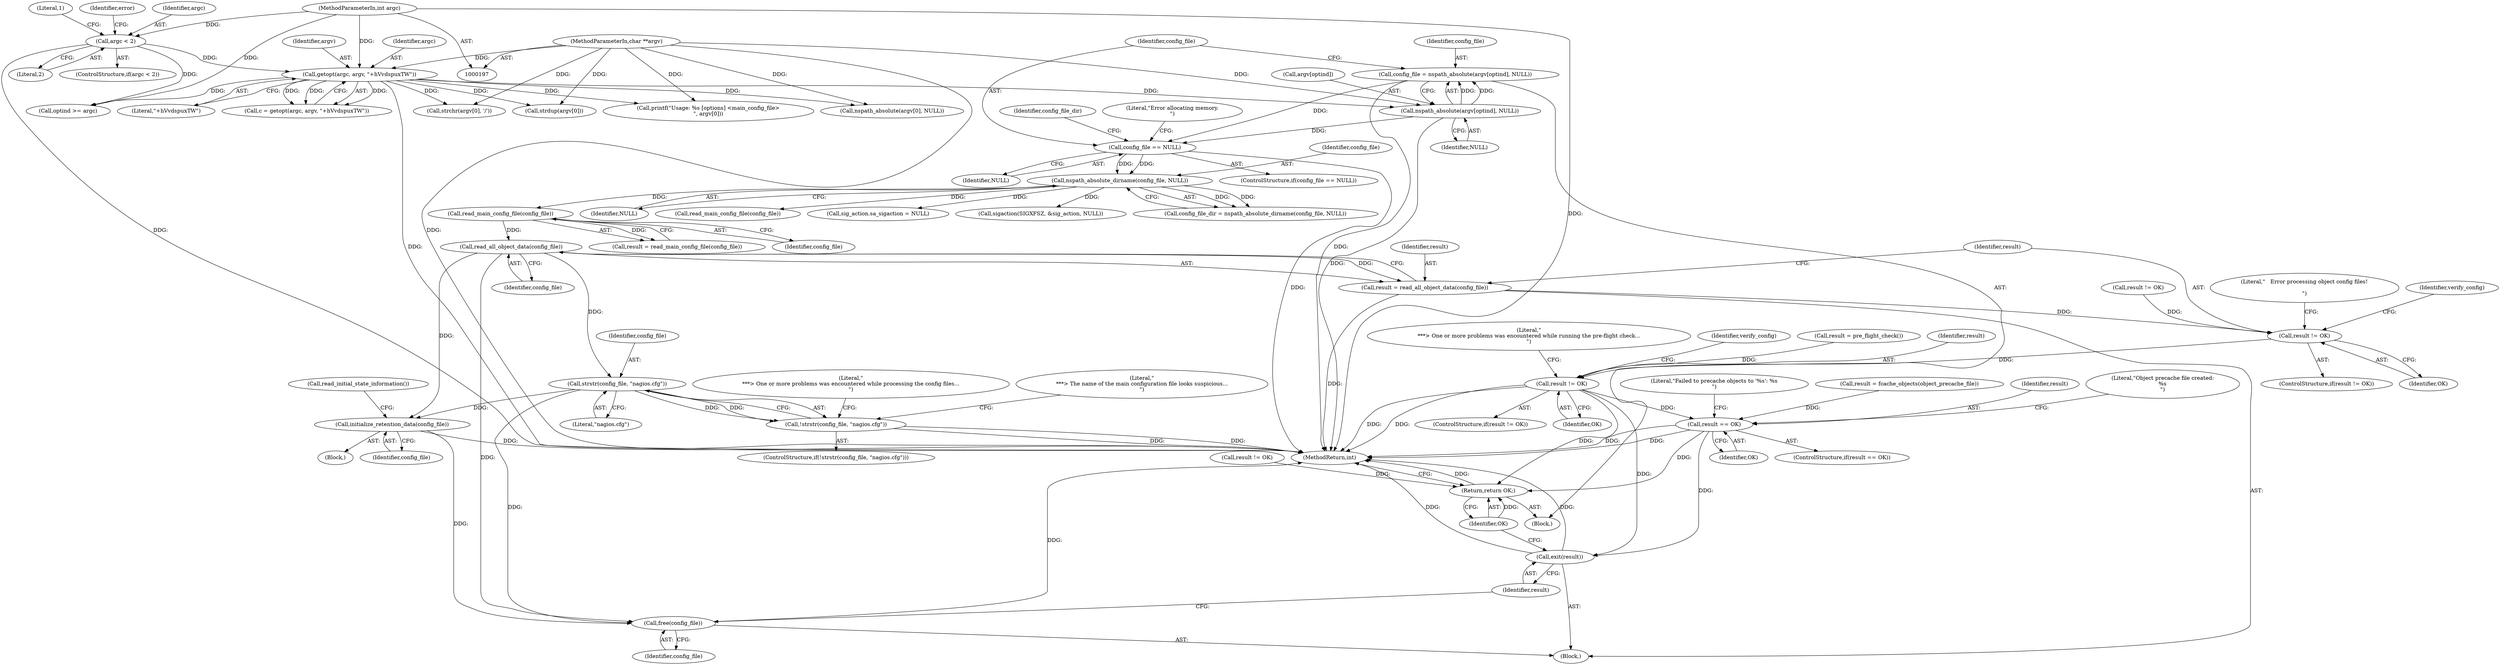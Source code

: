 digraph "0_nagioscore_1b197346d490df2e2d3b1dcce5ac6134ad0c8752@API" {
"1000544" [label="(Call,read_all_object_data(config_file))"];
"1000502" [label="(Call,read_main_config_file(config_file))"];
"1000457" [label="(Call,nspath_absolute_dirname(config_file, NULL))"];
"1000447" [label="(Call,config_file == NULL)"];
"1000439" [label="(Call,config_file = nspath_absolute(argv[optind], NULL))"];
"1000441" [label="(Call,nspath_absolute(argv[optind], NULL))"];
"1000257" [label="(Call,getopt(argc, argv, \"+hVvdspuxTW\"))"];
"1000246" [label="(Call,argc < 2)"];
"1000198" [label="(MethodParameterIn,int argc)"];
"1000199" [label="(MethodParameterIn,char **argv)"];
"1000542" [label="(Call,result = read_all_object_data(config_file))"];
"1000547" [label="(Call,result != OK)"];
"1000599" [label="(Call,result != OK)"];
"1000653" [label="(Call,result == OK)"];
"1000675" [label="(Call,exit(result))"];
"1001237" [label="(Return,return OK;)"];
"1000555" [label="(Call,strstr(config_file, \"nagios.cfg\"))"];
"1000554" [label="(Call,!strstr(config_file, \"nagios.cfg\"))"];
"1000634" [label="(Call,initialize_retention_data(config_file))"];
"1000673" [label="(Call,free(config_file))"];
"1000654" [label="(Identifier,result)"];
"1000604" [label="(Literal,\"\n***> One or more problems was encountered while running the pre-flight check...\n\")"];
"1000248" [label="(Literal,2)"];
"1000500" [label="(Call,result = read_main_config_file(config_file))"];
"1000571" [label="(Literal,\"\n***> One or more problems was encountered while processing the config files...\n\")"];
"1000246" [label="(Call,argc < 2)"];
"1000383" [label="(Call,optind >= argc)"];
"1000441" [label="(Call,nspath_absolute(argv[optind], NULL))"];
"1000545" [label="(Identifier,config_file)"];
"1000653" [label="(Call,result == OK)"];
"1000555" [label="(Call,strstr(config_file, \"nagios.cfg\"))"];
"1000598" [label="(ControlStructure,if(result != OK))"];
"1000442" [label="(Call,argv[optind])"];
"1000398" [label="(Call,printf(\"Usage: %s [options] <main_config_file>\n\", argv[0]))"];
"1000460" [label="(Call,sig_action.sa_sigaction = NULL)"];
"1000260" [label="(Literal,\"+hVvdspuxTW\")"];
"1000556" [label="(Identifier,config_file)"];
"1000456" [label="(Identifier,config_file_dir)"];
"1000552" [label="(Literal,\"   Error processing object config files!\n\n\")"];
"1000482" [label="(Call,sigaction(SIGXFSZ, &sig_action, NULL))"];
"1000547" [label="(Call,result != OK)"];
"1000259" [label="(Identifier,argv)"];
"1000446" [label="(ControlStructure,if(config_file == NULL))"];
"1000622" [label="(Identifier,verify_config)"];
"1000553" [label="(ControlStructure,if(!strstr(config_file, \"nagios.cfg\")))"];
"1000546" [label="(ControlStructure,if(result != OK))"];
"1000675" [label="(Call,exit(result))"];
"1000200" [label="(Block,)"];
"1000634" [label="(Call,initialize_retention_data(config_file))"];
"1000257" [label="(Call,getopt(argc, argv, \"+hVvdspuxTW\"))"];
"1000452" [label="(Literal,\"Error allocating memory.\n\")"];
"1000245" [label="(ControlStructure,if(argc < 2))"];
"1000548" [label="(Identifier,result)"];
"1000459" [label="(Identifier,NULL)"];
"1001238" [label="(Identifier,OK)"];
"1000652" [label="(ControlStructure,if(result == OK))"];
"1000630" [label="(Block,)"];
"1001237" [label="(Return,return OK;)"];
"1000636" [label="(Call,read_initial_state_information())"];
"1000635" [label="(Identifier,config_file)"];
"1000589" [label="(Identifier,verify_config)"];
"1000560" [label="(Literal,\"\n***> The name of the main configuration file looks suspicious...\n\")"];
"1000258" [label="(Identifier,argc)"];
"1000687" [label="(Call,nspath_absolute(argv[0], NULL))"];
"1000544" [label="(Call,read_all_object_data(config_file))"];
"1000680" [label="(Call,strchr(argv[0], '/'))"];
"1000449" [label="(Identifier,NULL)"];
"1001024" [label="(Call,result != OK)"];
"1000199" [label="(MethodParameterIn,char **argv)"];
"1000658" [label="(Literal,\"Object precache file created:\n%s\n\")"];
"1000503" [label="(Identifier,config_file)"];
"1000601" [label="(Identifier,OK)"];
"1000543" [label="(Identifier,result)"];
"1000502" [label="(Call,read_main_config_file(config_file))"];
"1000549" [label="(Identifier,OK)"];
"1000457" [label="(Call,nspath_absolute_dirname(config_file, NULL))"];
"1000663" [label="(Literal,\"Failed to precache objects to '%s': %s\n\")"];
"1000595" [label="(Call,result = pre_flight_check())"];
"1000695" [label="(Call,strdup(argv[0]))"];
"1000439" [label="(Call,config_file = nspath_absolute(argv[optind], NULL))"];
"1000655" [label="(Identifier,OK)"];
"1000554" [label="(Call,!strstr(config_file, \"nagios.cfg\"))"];
"1000493" [label="(Block,)"];
"1000505" [label="(Call,result != OK)"];
"1000440" [label="(Identifier,config_file)"];
"1000542" [label="(Call,result = read_all_object_data(config_file))"];
"1000600" [label="(Identifier,result)"];
"1000646" [label="(Call,result = fcache_objects(object_precache_file))"];
"1000458" [label="(Identifier,config_file)"];
"1000448" [label="(Identifier,config_file)"];
"1000748" [label="(Call,read_main_config_file(config_file))"];
"1001239" [label="(MethodReturn,int)"];
"1000455" [label="(Call,config_file_dir = nspath_absolute_dirname(config_file, NULL))"];
"1000253" [label="(Literal,1)"];
"1000255" [label="(Call,c = getopt(argc, argv, \"+hVvdspuxTW\"))"];
"1000447" [label="(Call,config_file == NULL)"];
"1000557" [label="(Literal,\"nagios.cfg\")"];
"1000673" [label="(Call,free(config_file))"];
"1000250" [label="(Identifier,error)"];
"1000247" [label="(Identifier,argc)"];
"1000599" [label="(Call,result != OK)"];
"1000674" [label="(Identifier,config_file)"];
"1000198" [label="(MethodParameterIn,int argc)"];
"1000445" [label="(Identifier,NULL)"];
"1000676" [label="(Identifier,result)"];
"1000544" -> "1000542"  [label="AST: "];
"1000544" -> "1000545"  [label="CFG: "];
"1000545" -> "1000544"  [label="AST: "];
"1000542" -> "1000544"  [label="CFG: "];
"1000544" -> "1000542"  [label="DDG: "];
"1000502" -> "1000544"  [label="DDG: "];
"1000544" -> "1000555"  [label="DDG: "];
"1000544" -> "1000634"  [label="DDG: "];
"1000544" -> "1000673"  [label="DDG: "];
"1000502" -> "1000500"  [label="AST: "];
"1000502" -> "1000503"  [label="CFG: "];
"1000503" -> "1000502"  [label="AST: "];
"1000500" -> "1000502"  [label="CFG: "];
"1000502" -> "1000500"  [label="DDG: "];
"1000457" -> "1000502"  [label="DDG: "];
"1000457" -> "1000455"  [label="AST: "];
"1000457" -> "1000459"  [label="CFG: "];
"1000458" -> "1000457"  [label="AST: "];
"1000459" -> "1000457"  [label="AST: "];
"1000455" -> "1000457"  [label="CFG: "];
"1000457" -> "1000455"  [label="DDG: "];
"1000457" -> "1000455"  [label="DDG: "];
"1000447" -> "1000457"  [label="DDG: "];
"1000447" -> "1000457"  [label="DDG: "];
"1000457" -> "1000460"  [label="DDG: "];
"1000457" -> "1000482"  [label="DDG: "];
"1000457" -> "1000748"  [label="DDG: "];
"1000447" -> "1000446"  [label="AST: "];
"1000447" -> "1000449"  [label="CFG: "];
"1000448" -> "1000447"  [label="AST: "];
"1000449" -> "1000447"  [label="AST: "];
"1000452" -> "1000447"  [label="CFG: "];
"1000456" -> "1000447"  [label="CFG: "];
"1000447" -> "1001239"  [label="DDG: "];
"1000439" -> "1000447"  [label="DDG: "];
"1000441" -> "1000447"  [label="DDG: "];
"1000439" -> "1000200"  [label="AST: "];
"1000439" -> "1000441"  [label="CFG: "];
"1000440" -> "1000439"  [label="AST: "];
"1000441" -> "1000439"  [label="AST: "];
"1000448" -> "1000439"  [label="CFG: "];
"1000439" -> "1001239"  [label="DDG: "];
"1000441" -> "1000439"  [label="DDG: "];
"1000441" -> "1000439"  [label="DDG: "];
"1000441" -> "1000445"  [label="CFG: "];
"1000442" -> "1000441"  [label="AST: "];
"1000445" -> "1000441"  [label="AST: "];
"1000441" -> "1001239"  [label="DDG: "];
"1000257" -> "1000441"  [label="DDG: "];
"1000199" -> "1000441"  [label="DDG: "];
"1000257" -> "1000255"  [label="AST: "];
"1000257" -> "1000260"  [label="CFG: "];
"1000258" -> "1000257"  [label="AST: "];
"1000259" -> "1000257"  [label="AST: "];
"1000260" -> "1000257"  [label="AST: "];
"1000255" -> "1000257"  [label="CFG: "];
"1000257" -> "1001239"  [label="DDG: "];
"1000257" -> "1000255"  [label="DDG: "];
"1000257" -> "1000255"  [label="DDG: "];
"1000257" -> "1000255"  [label="DDG: "];
"1000246" -> "1000257"  [label="DDG: "];
"1000198" -> "1000257"  [label="DDG: "];
"1000199" -> "1000257"  [label="DDG: "];
"1000257" -> "1000383"  [label="DDG: "];
"1000257" -> "1000398"  [label="DDG: "];
"1000257" -> "1000680"  [label="DDG: "];
"1000257" -> "1000687"  [label="DDG: "];
"1000257" -> "1000695"  [label="DDG: "];
"1000246" -> "1000245"  [label="AST: "];
"1000246" -> "1000248"  [label="CFG: "];
"1000247" -> "1000246"  [label="AST: "];
"1000248" -> "1000246"  [label="AST: "];
"1000250" -> "1000246"  [label="CFG: "];
"1000253" -> "1000246"  [label="CFG: "];
"1000246" -> "1001239"  [label="DDG: "];
"1000198" -> "1000246"  [label="DDG: "];
"1000246" -> "1000383"  [label="DDG: "];
"1000198" -> "1000197"  [label="AST: "];
"1000198" -> "1001239"  [label="DDG: "];
"1000198" -> "1000383"  [label="DDG: "];
"1000199" -> "1000197"  [label="AST: "];
"1000199" -> "1001239"  [label="DDG: "];
"1000199" -> "1000398"  [label="DDG: "];
"1000199" -> "1000680"  [label="DDG: "];
"1000199" -> "1000687"  [label="DDG: "];
"1000199" -> "1000695"  [label="DDG: "];
"1000542" -> "1000493"  [label="AST: "];
"1000543" -> "1000542"  [label="AST: "];
"1000548" -> "1000542"  [label="CFG: "];
"1000542" -> "1001239"  [label="DDG: "];
"1000542" -> "1000547"  [label="DDG: "];
"1000547" -> "1000546"  [label="AST: "];
"1000547" -> "1000549"  [label="CFG: "];
"1000548" -> "1000547"  [label="AST: "];
"1000549" -> "1000547"  [label="AST: "];
"1000552" -> "1000547"  [label="CFG: "];
"1000589" -> "1000547"  [label="CFG: "];
"1000505" -> "1000547"  [label="DDG: "];
"1000547" -> "1000599"  [label="DDG: "];
"1000599" -> "1000598"  [label="AST: "];
"1000599" -> "1000601"  [label="CFG: "];
"1000600" -> "1000599"  [label="AST: "];
"1000601" -> "1000599"  [label="AST: "];
"1000604" -> "1000599"  [label="CFG: "];
"1000622" -> "1000599"  [label="CFG: "];
"1000599" -> "1001239"  [label="DDG: "];
"1000599" -> "1001239"  [label="DDG: "];
"1000595" -> "1000599"  [label="DDG: "];
"1000599" -> "1000653"  [label="DDG: "];
"1000599" -> "1000675"  [label="DDG: "];
"1000599" -> "1001237"  [label="DDG: "];
"1000653" -> "1000652"  [label="AST: "];
"1000653" -> "1000655"  [label="CFG: "];
"1000654" -> "1000653"  [label="AST: "];
"1000655" -> "1000653"  [label="AST: "];
"1000658" -> "1000653"  [label="CFG: "];
"1000663" -> "1000653"  [label="CFG: "];
"1000653" -> "1001239"  [label="DDG: "];
"1000653" -> "1001239"  [label="DDG: "];
"1000646" -> "1000653"  [label="DDG: "];
"1000653" -> "1000675"  [label="DDG: "];
"1000653" -> "1001237"  [label="DDG: "];
"1000675" -> "1000493"  [label="AST: "];
"1000675" -> "1000676"  [label="CFG: "];
"1000676" -> "1000675"  [label="AST: "];
"1001238" -> "1000675"  [label="CFG: "];
"1000675" -> "1001239"  [label="DDG: "];
"1000675" -> "1001239"  [label="DDG: "];
"1001237" -> "1000200"  [label="AST: "];
"1001237" -> "1001238"  [label="CFG: "];
"1001238" -> "1001237"  [label="AST: "];
"1001239" -> "1001237"  [label="CFG: "];
"1001237" -> "1001239"  [label="DDG: "];
"1001238" -> "1001237"  [label="DDG: "];
"1001024" -> "1001237"  [label="DDG: "];
"1000555" -> "1000554"  [label="AST: "];
"1000555" -> "1000557"  [label="CFG: "];
"1000556" -> "1000555"  [label="AST: "];
"1000557" -> "1000555"  [label="AST: "];
"1000554" -> "1000555"  [label="CFG: "];
"1000555" -> "1000554"  [label="DDG: "];
"1000555" -> "1000554"  [label="DDG: "];
"1000555" -> "1000634"  [label="DDG: "];
"1000555" -> "1000673"  [label="DDG: "];
"1000554" -> "1000553"  [label="AST: "];
"1000560" -> "1000554"  [label="CFG: "];
"1000571" -> "1000554"  [label="CFG: "];
"1000554" -> "1001239"  [label="DDG: "];
"1000554" -> "1001239"  [label="DDG: "];
"1000634" -> "1000630"  [label="AST: "];
"1000634" -> "1000635"  [label="CFG: "];
"1000635" -> "1000634"  [label="AST: "];
"1000636" -> "1000634"  [label="CFG: "];
"1000634" -> "1001239"  [label="DDG: "];
"1000634" -> "1000673"  [label="DDG: "];
"1000673" -> "1000493"  [label="AST: "];
"1000673" -> "1000674"  [label="CFG: "];
"1000674" -> "1000673"  [label="AST: "];
"1000676" -> "1000673"  [label="CFG: "];
"1000673" -> "1001239"  [label="DDG: "];
}
